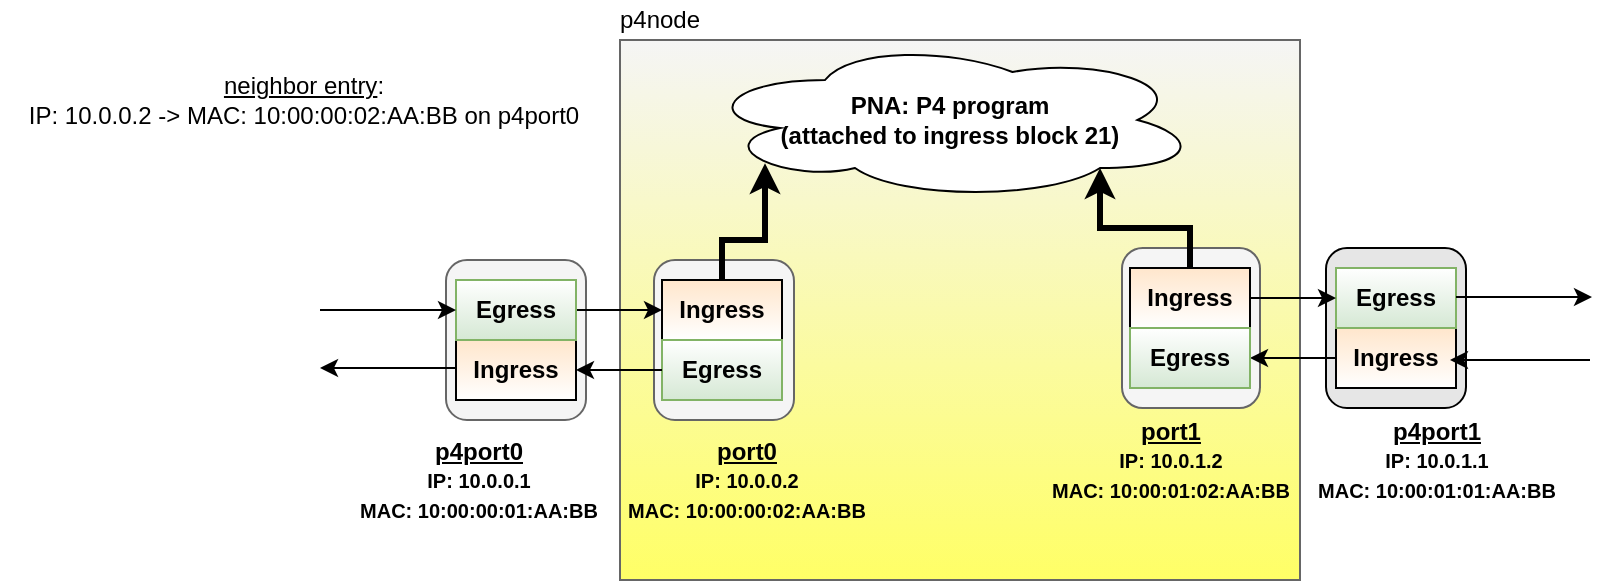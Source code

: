 <mxfile version="13.0.3" type="device"><diagram id="B3Z2zLIevKGWNBkXnpMl" name="Page-1"><mxGraphModel dx="1952" dy="789" grid="1" gridSize="10" guides="1" tooltips="1" connect="1" arrows="1" fold="1" page="1" pageScale="1" pageWidth="850" pageHeight="1100" math="0" shadow="0"><root><mxCell id="0"/><mxCell id="1" parent="0"/><mxCell id="McjAWcA-v5rgS01A8Luh-27" value="" style="rounded=0;whiteSpace=wrap;html=1;fillColor=#f5f5f5;strokeColor=#666666;fontColor=#333333;gradientColor=#FFFF66;" parent="1" vertex="1"><mxGeometry x="180" y="120" width="340" height="270" as="geometry"/></mxCell><mxCell id="McjAWcA-v5rgS01A8Luh-13" value="" style="rounded=1;whiteSpace=wrap;html=1;fillColor=#f5f5f5;strokeColor=#666666;fontColor=#333333;" parent="1" vertex="1"><mxGeometry x="431" y="224" width="69" height="80" as="geometry"/></mxCell><mxCell id="McjAWcA-v5rgS01A8Luh-1" value="&lt;b&gt;PNA: P4 program&lt;br&gt;(attached to ingress block 21)&lt;/b&gt;" style="ellipse;shape=cloud;whiteSpace=wrap;html=1;" parent="1" vertex="1"><mxGeometry x="220" y="120" width="250" height="80" as="geometry"/></mxCell><mxCell id="McjAWcA-v5rgS01A8Luh-14" value="" style="rounded=1;whiteSpace=wrap;html=1;fillColor=#E6E6E6;" parent="1" vertex="1"><mxGeometry x="533" y="224" width="70" height="80" as="geometry"/></mxCell><mxCell id="McjAWcA-v5rgS01A8Luh-25" style="edgeStyle=orthogonalEdgeStyle;rounded=0;orthogonalLoop=1;jettySize=auto;html=1;exitX=0;exitY=0.5;exitDx=0;exitDy=0;entryX=1;entryY=0.5;entryDx=0;entryDy=0;" parent="1" source="McjAWcA-v5rgS01A8Luh-17" target="McjAWcA-v5rgS01A8Luh-16" edge="1"><mxGeometry relative="1" as="geometry"/></mxCell><mxCell id="McjAWcA-v5rgS01A8Luh-17" value="&lt;b&gt;Ingress&lt;/b&gt;" style="rounded=0;whiteSpace=wrap;html=1;fillColor=#FFE6CC;gradientColor=#ffffff;" parent="1" vertex="1"><mxGeometry x="538" y="264" width="60" height="30" as="geometry"/></mxCell><mxCell id="McjAWcA-v5rgS01A8Luh-20" value="&lt;b&gt;Egress&lt;/b&gt;" style="rounded=0;whiteSpace=wrap;html=1;gradientDirection=north;fillColor=#d5e8d4;strokeColor=#82b366;gradientColor=#ffffff;" parent="1" vertex="1"><mxGeometry x="538" y="234" width="60" height="30" as="geometry"/></mxCell><mxCell id="McjAWcA-v5rgS01A8Luh-2" value="" style="rounded=1;whiteSpace=wrap;html=1;fillColor=#f5f5f5;strokeColor=#666666;fontColor=#333333;" parent="1" vertex="1"><mxGeometry x="197" y="230" width="70" height="80" as="geometry"/></mxCell><mxCell id="McjAWcA-v5rgS01A8Luh-7" value="" style="rounded=1;whiteSpace=wrap;html=1;fillColor=#f5f5f5;strokeColor=#666666;fontColor=#333333;" parent="1" vertex="1"><mxGeometry x="93" y="230" width="70" height="80" as="geometry"/></mxCell><mxCell id="McjAWcA-v5rgS01A8Luh-29" style="edgeStyle=orthogonalEdgeStyle;rounded=0;orthogonalLoop=1;jettySize=auto;html=1;entryX=0.13;entryY=0.77;entryDx=0;entryDy=0;entryPerimeter=0;strokeWidth=3;" parent="1" source="McjAWcA-v5rgS01A8Luh-3" target="McjAWcA-v5rgS01A8Luh-1" edge="1"><mxGeometry relative="1" as="geometry"/></mxCell><mxCell id="McjAWcA-v5rgS01A8Luh-3" value="&lt;b&gt;Ingress&lt;/b&gt;" style="rounded=0;whiteSpace=wrap;html=1;fillColor=#FFE6CC;gradientColor=#ffffff;" parent="1" vertex="1"><mxGeometry x="201" y="240" width="60" height="30" as="geometry"/></mxCell><mxCell id="McjAWcA-v5rgS01A8Luh-4" value="&lt;b&gt;Egress&lt;/b&gt;" style="rounded=0;whiteSpace=wrap;html=1;gradientDirection=north;fillColor=#d5e8d4;strokeColor=#82b366;gradientColor=#ffffff;" parent="1" vertex="1"><mxGeometry x="201" y="270" width="60" height="30" as="geometry"/></mxCell><mxCell id="McjAWcA-v5rgS01A8Luh-5" value="&lt;b&gt;Ingress&lt;/b&gt;" style="rounded=0;whiteSpace=wrap;html=1;fillColor=#FFE6CC;gradientColor=#ffffff;" parent="1" vertex="1"><mxGeometry x="98" y="270" width="60" height="30" as="geometry"/></mxCell><mxCell id="McjAWcA-v5rgS01A8Luh-10" style="edgeStyle=orthogonalEdgeStyle;rounded=0;orthogonalLoop=1;jettySize=auto;html=1;" parent="1" source="McjAWcA-v5rgS01A8Luh-4" target="McjAWcA-v5rgS01A8Luh-5" edge="1"><mxGeometry relative="1" as="geometry"/></mxCell><mxCell id="McjAWcA-v5rgS01A8Luh-8" style="edgeStyle=orthogonalEdgeStyle;rounded=0;orthogonalLoop=1;jettySize=auto;html=1;exitX=1;exitY=0.5;exitDx=0;exitDy=0;entryX=0;entryY=0.5;entryDx=0;entryDy=0;" parent="1" source="McjAWcA-v5rgS01A8Luh-6" target="McjAWcA-v5rgS01A8Luh-3" edge="1"><mxGeometry relative="1" as="geometry"/></mxCell><mxCell id="McjAWcA-v5rgS01A8Luh-6" value="&lt;b&gt;Egress&lt;/b&gt;" style="rounded=0;whiteSpace=wrap;html=1;gradientDirection=north;fillColor=#d5e8d4;strokeColor=#82b366;gradientColor=#ffffff;" parent="1" vertex="1"><mxGeometry x="98" y="240" width="60" height="30" as="geometry"/></mxCell><mxCell id="McjAWcA-v5rgS01A8Luh-30" style="edgeStyle=orthogonalEdgeStyle;rounded=0;orthogonalLoop=1;jettySize=auto;html=1;entryX=0.8;entryY=0.8;entryDx=0;entryDy=0;entryPerimeter=0;strokeWidth=3;" parent="1" source="McjAWcA-v5rgS01A8Luh-15" target="McjAWcA-v5rgS01A8Luh-1" edge="1"><mxGeometry relative="1" as="geometry"/></mxCell><mxCell id="McjAWcA-v5rgS01A8Luh-15" value="&lt;b&gt;Ingress&lt;/b&gt;" style="rounded=0;whiteSpace=wrap;html=1;fillColor=#FFE6CC;gradientColor=#ffffff;" parent="1" vertex="1"><mxGeometry x="435" y="234" width="60" height="30" as="geometry"/></mxCell><mxCell id="McjAWcA-v5rgS01A8Luh-16" value="&lt;b&gt;Egress&lt;/b&gt;" style="rounded=0;whiteSpace=wrap;html=1;gradientDirection=north;fillColor=#d5e8d4;strokeColor=#82b366;gradientColor=#ffffff;" parent="1" vertex="1"><mxGeometry x="435" y="264" width="60" height="30" as="geometry"/></mxCell><mxCell id="McjAWcA-v5rgS01A8Luh-24" style="edgeStyle=orthogonalEdgeStyle;rounded=0;orthogonalLoop=1;jettySize=auto;html=1;exitX=1;exitY=0.5;exitDx=0;exitDy=0;entryX=0;entryY=0.5;entryDx=0;entryDy=0;" parent="1" source="McjAWcA-v5rgS01A8Luh-15" target="McjAWcA-v5rgS01A8Luh-20" edge="1"><mxGeometry relative="1" as="geometry"/></mxCell><mxCell id="McjAWcA-v5rgS01A8Luh-33" value="p4node" style="text;html=1;strokeColor=none;fillColor=none;align=center;verticalAlign=middle;whiteSpace=wrap;rounded=0;" parent="1" vertex="1"><mxGeometry x="180" y="100" width="40" height="20" as="geometry"/></mxCell><mxCell id="McjAWcA-v5rgS01A8Luh-34" value="&lt;u&gt;&lt;b&gt;port0&lt;br&gt;&lt;/b&gt;&lt;/u&gt;&lt;font&gt;&lt;font style=&quot;font-size: 10px&quot;&gt;&lt;b&gt;IP: 10.0.0.2&lt;br&gt;MAC: 10:00:00:02:AA:BB&lt;/b&gt;&lt;/font&gt;&lt;br&gt;&lt;/font&gt;" style="text;html=1;strokeColor=none;fillColor=none;align=center;verticalAlign=middle;whiteSpace=wrap;rounded=0;" parent="1" vertex="1"><mxGeometry x="179" y="320" width="129" height="40" as="geometry"/></mxCell><mxCell id="McjAWcA-v5rgS01A8Luh-35" value="&lt;u&gt;&lt;b&gt;port1&lt;br&gt;&lt;/b&gt;&lt;/u&gt;&lt;font&gt;&lt;font style=&quot;font-size: 10px&quot;&gt;&lt;b&gt;IP: 10.0.1.2&lt;br&gt;MAC: 10:00:01:02:AA:BB&lt;/b&gt;&lt;/font&gt;&lt;br&gt;&lt;/font&gt;" style="text;html=1;strokeColor=none;fillColor=none;align=center;verticalAlign=middle;whiteSpace=wrap;rounded=0;" parent="1" vertex="1"><mxGeometry x="391" y="310" width="129" height="40" as="geometry"/></mxCell><mxCell id="McjAWcA-v5rgS01A8Luh-36" value="&lt;u&gt;&lt;b&gt;p4port0&lt;br&gt;&lt;/b&gt;&lt;/u&gt;&lt;font&gt;&lt;font style=&quot;font-size: 10px&quot;&gt;&lt;b&gt;IP: 10.0.0.1&lt;br&gt;MAC: 10:00:00:01:AA:BB&lt;/b&gt;&lt;/font&gt;&lt;br&gt;&lt;/font&gt;" style="text;html=1;strokeColor=none;fillColor=none;align=center;verticalAlign=middle;whiteSpace=wrap;rounded=0;" parent="1" vertex="1"><mxGeometry x="45" y="320" width="129" height="40" as="geometry"/></mxCell><mxCell id="McjAWcA-v5rgS01A8Luh-37" value="&lt;u&gt;&lt;b&gt;p4port1&lt;br&gt;&lt;/b&gt;&lt;/u&gt;&lt;font&gt;&lt;font style=&quot;font-size: 10px&quot;&gt;&lt;b&gt;IP: 10.0.1.1&lt;br&gt;MAC: 10:00:01:01:AA:BB&lt;/b&gt;&lt;/font&gt;&lt;br&gt;&lt;/font&gt;" style="text;html=1;strokeColor=none;fillColor=none;align=center;verticalAlign=middle;whiteSpace=wrap;rounded=0;" parent="1" vertex="1"><mxGeometry x="524" y="310" width="129" height="40" as="geometry"/></mxCell><mxCell id="n5cuWEGXo0LHfhKhbee5-1" value="" style="endArrow=classic;html=1;entryX=0;entryY=0.5;entryDx=0;entryDy=0;" parent="1" target="McjAWcA-v5rgS01A8Luh-6" edge="1"><mxGeometry width="50" height="50" relative="1" as="geometry"><mxPoint x="30" y="255" as="sourcePoint"/><mxPoint x="450" y="380" as="targetPoint"/></mxGeometry></mxCell><mxCell id="n5cuWEGXo0LHfhKhbee5-2" value="" style="endArrow=classic;html=1;entryX=0;entryY=0.5;entryDx=0;entryDy=0;" parent="1" edge="1"><mxGeometry width="50" height="50" relative="1" as="geometry"><mxPoint x="598" y="248.5" as="sourcePoint"/><mxPoint x="666" y="248.5" as="targetPoint"/></mxGeometry></mxCell><mxCell id="n5cuWEGXo0LHfhKhbee5-3" style="edgeStyle=orthogonalEdgeStyle;rounded=0;orthogonalLoop=1;jettySize=auto;html=1;" parent="1" edge="1"><mxGeometry relative="1" as="geometry"><mxPoint x="98" y="284" as="sourcePoint"/><mxPoint x="30" y="284" as="targetPoint"/></mxGeometry></mxCell><mxCell id="n5cuWEGXo0LHfhKhbee5-4" style="edgeStyle=orthogonalEdgeStyle;rounded=0;orthogonalLoop=1;jettySize=auto;html=1;" parent="1" edge="1"><mxGeometry relative="1" as="geometry"><mxPoint x="665" y="280" as="sourcePoint"/><mxPoint x="595" y="280" as="targetPoint"/></mxGeometry></mxCell><mxCell id="kQ_8WdU7MYUWuEeUeYPJ-1" value="&lt;u&gt;neighbor entry&lt;/u&gt;:&lt;br&gt;IP: 10.0.0.2 -&amp;gt; MAC: 10:00:00:02:AA:BB on p4port0" style="text;html=1;strokeColor=none;fillColor=none;align=center;verticalAlign=middle;whiteSpace=wrap;rounded=0;" vertex="1" parent="1"><mxGeometry x="-130" y="140" width="304" height="20" as="geometry"/></mxCell></root></mxGraphModel></diagram></mxfile>